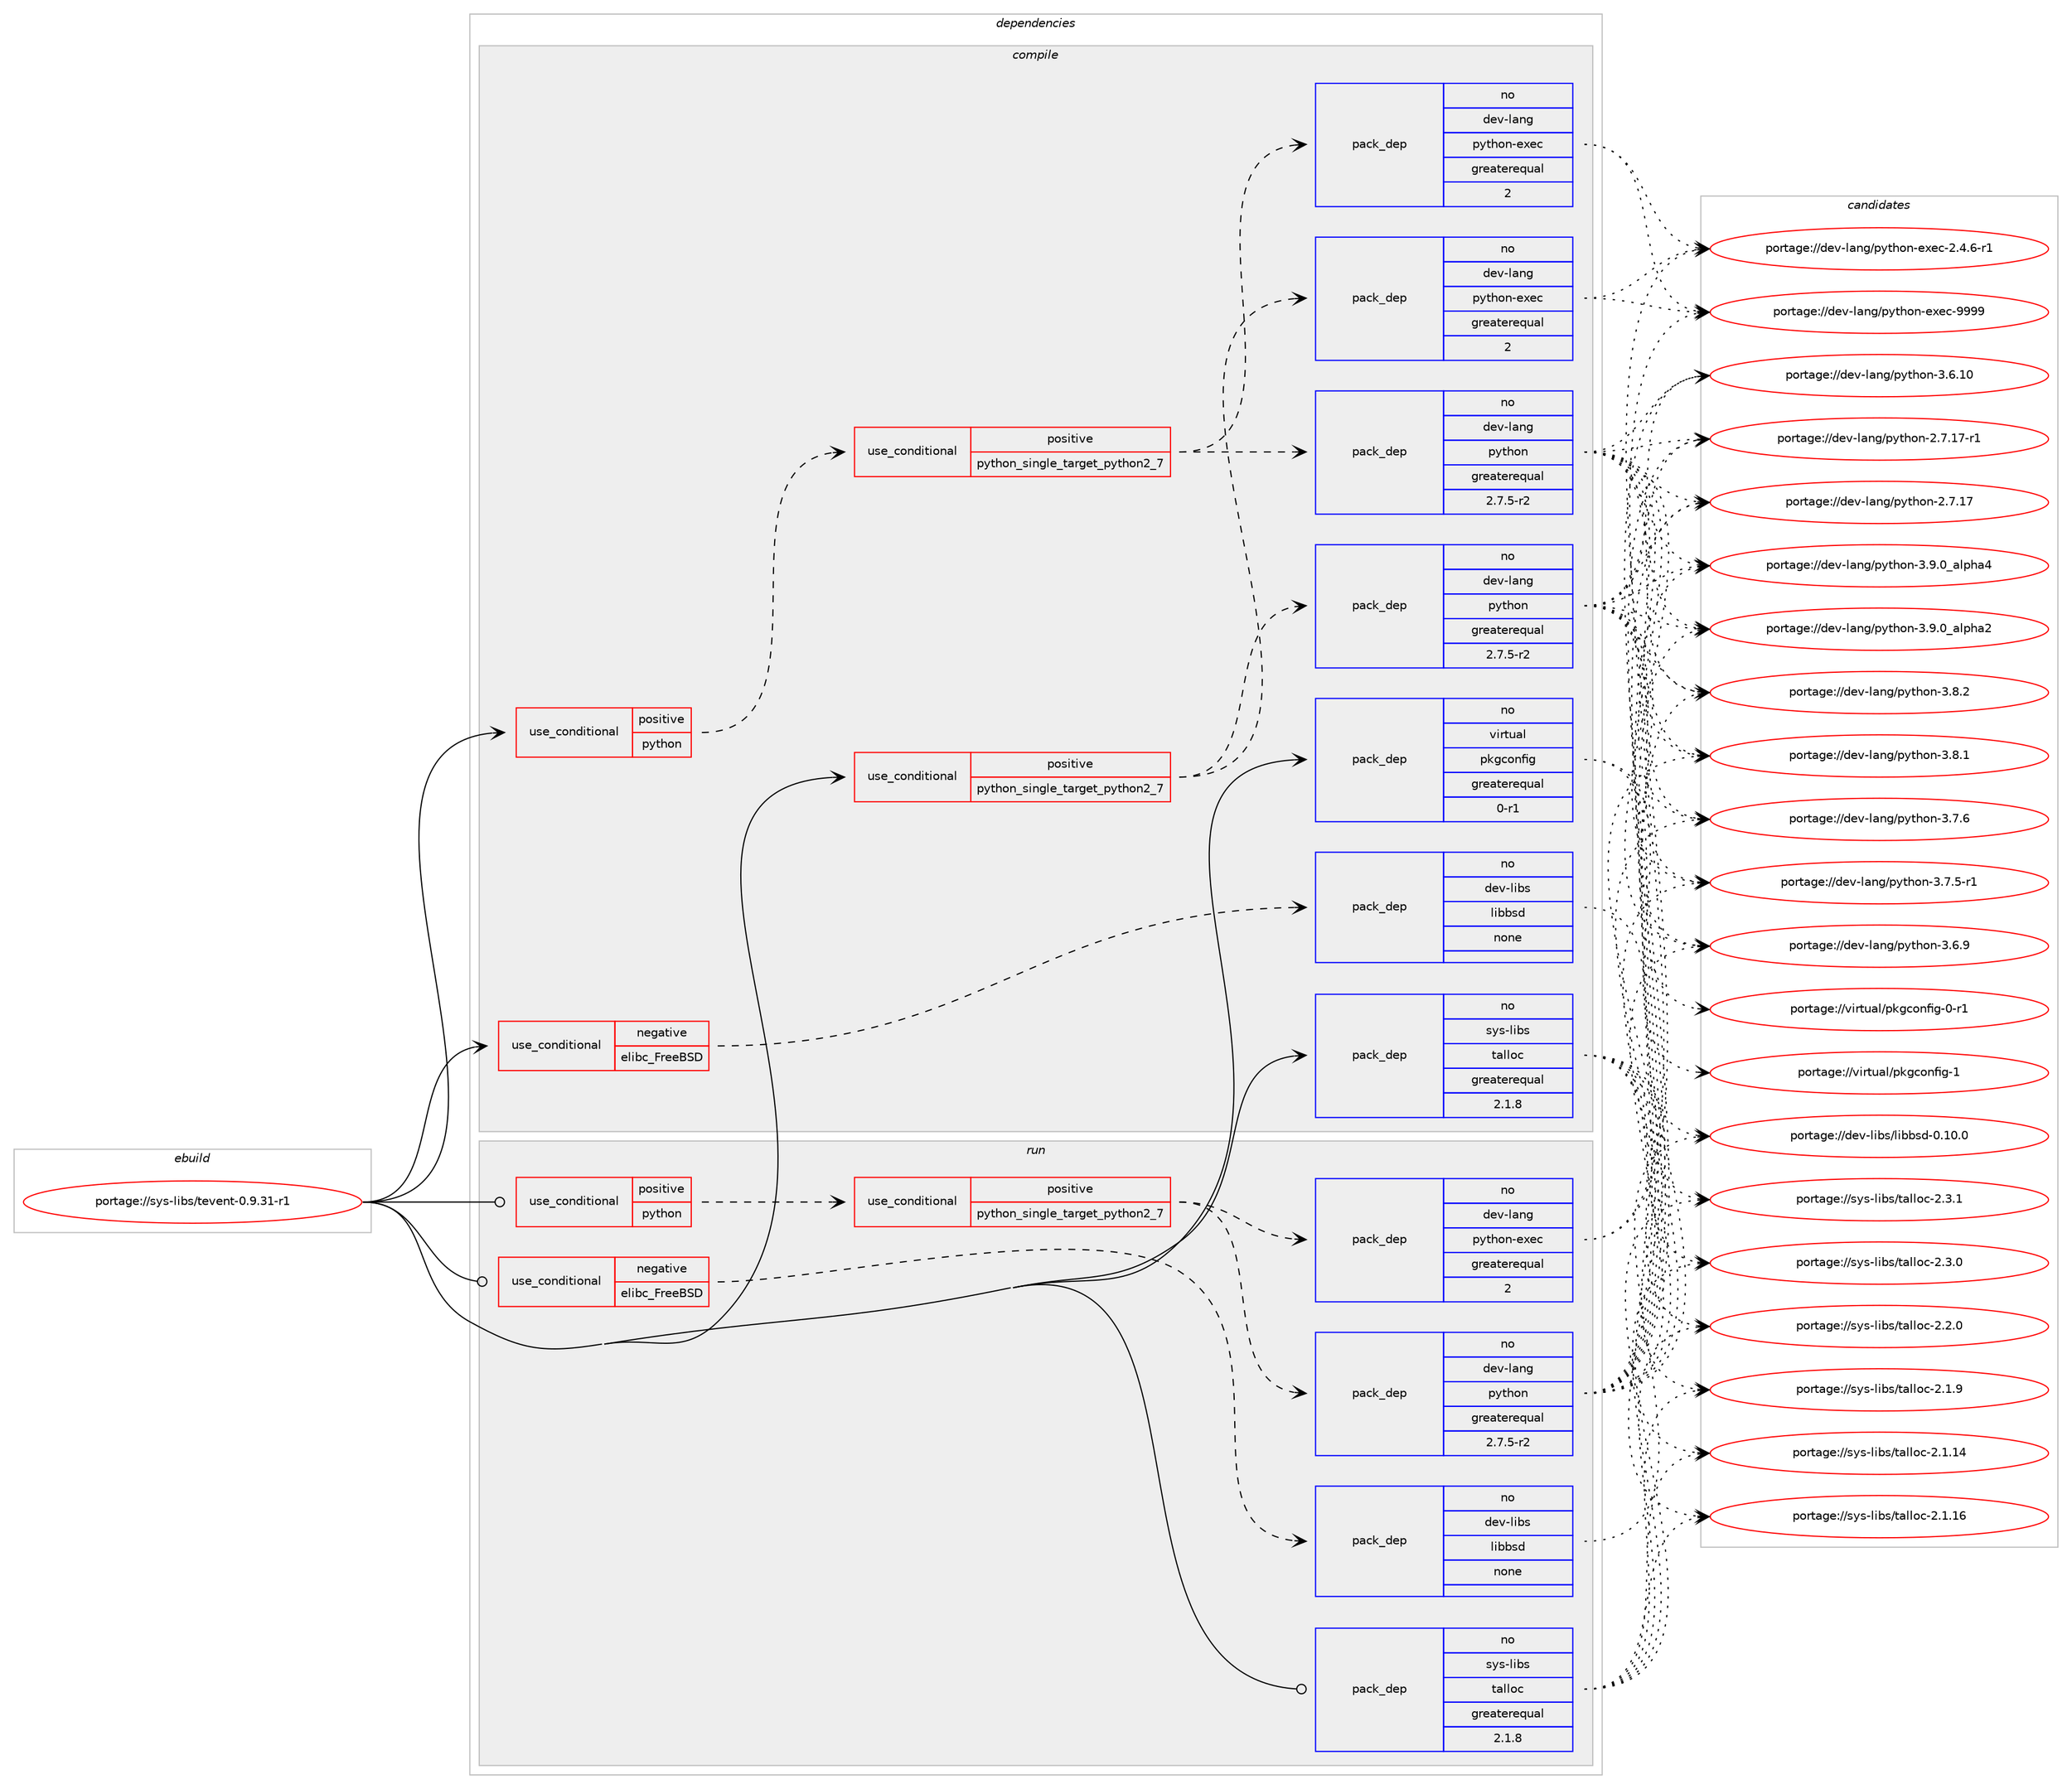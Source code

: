 digraph prolog {

# *************
# Graph options
# *************

newrank=true;
concentrate=true;
compound=true;
graph [rankdir=LR,fontname=Helvetica,fontsize=10,ranksep=1.5];#, ranksep=2.5, nodesep=0.2];
edge  [arrowhead=vee];
node  [fontname=Helvetica,fontsize=10];

# **********
# The ebuild
# **********

subgraph cluster_leftcol {
color=gray;
rank=same;
label=<<i>ebuild</i>>;
id [label="portage://sys-libs/tevent-0.9.31-r1", color=red, width=4, href="../sys-libs/tevent-0.9.31-r1.svg"];
}

# ****************
# The dependencies
# ****************

subgraph cluster_midcol {
color=gray;
label=<<i>dependencies</i>>;
subgraph cluster_compile {
fillcolor="#eeeeee";
style=filled;
label=<<i>compile</i>>;
subgraph cond4106 {
dependency25334 [label=<<TABLE BORDER="0" CELLBORDER="1" CELLSPACING="0" CELLPADDING="4"><TR><TD ROWSPAN="3" CELLPADDING="10">use_conditional</TD></TR><TR><TD>negative</TD></TR><TR><TD>elibc_FreeBSD</TD></TR></TABLE>>, shape=none, color=red];
subgraph pack20557 {
dependency25335 [label=<<TABLE BORDER="0" CELLBORDER="1" CELLSPACING="0" CELLPADDING="4" WIDTH="220"><TR><TD ROWSPAN="6" CELLPADDING="30">pack_dep</TD></TR><TR><TD WIDTH="110">no</TD></TR><TR><TD>dev-libs</TD></TR><TR><TD>libbsd</TD></TR><TR><TD>none</TD></TR><TR><TD></TD></TR></TABLE>>, shape=none, color=blue];
}
dependency25334:e -> dependency25335:w [weight=20,style="dashed",arrowhead="vee"];
}
id:e -> dependency25334:w [weight=20,style="solid",arrowhead="vee"];
subgraph cond4107 {
dependency25336 [label=<<TABLE BORDER="0" CELLBORDER="1" CELLSPACING="0" CELLPADDING="4"><TR><TD ROWSPAN="3" CELLPADDING="10">use_conditional</TD></TR><TR><TD>positive</TD></TR><TR><TD>python</TD></TR></TABLE>>, shape=none, color=red];
subgraph cond4108 {
dependency25337 [label=<<TABLE BORDER="0" CELLBORDER="1" CELLSPACING="0" CELLPADDING="4"><TR><TD ROWSPAN="3" CELLPADDING="10">use_conditional</TD></TR><TR><TD>positive</TD></TR><TR><TD>python_single_target_python2_7</TD></TR></TABLE>>, shape=none, color=red];
subgraph pack20558 {
dependency25338 [label=<<TABLE BORDER="0" CELLBORDER="1" CELLSPACING="0" CELLPADDING="4" WIDTH="220"><TR><TD ROWSPAN="6" CELLPADDING="30">pack_dep</TD></TR><TR><TD WIDTH="110">no</TD></TR><TR><TD>dev-lang</TD></TR><TR><TD>python</TD></TR><TR><TD>greaterequal</TD></TR><TR><TD>2.7.5-r2</TD></TR></TABLE>>, shape=none, color=blue];
}
dependency25337:e -> dependency25338:w [weight=20,style="dashed",arrowhead="vee"];
subgraph pack20559 {
dependency25339 [label=<<TABLE BORDER="0" CELLBORDER="1" CELLSPACING="0" CELLPADDING="4" WIDTH="220"><TR><TD ROWSPAN="6" CELLPADDING="30">pack_dep</TD></TR><TR><TD WIDTH="110">no</TD></TR><TR><TD>dev-lang</TD></TR><TR><TD>python-exec</TD></TR><TR><TD>greaterequal</TD></TR><TR><TD>2</TD></TR></TABLE>>, shape=none, color=blue];
}
dependency25337:e -> dependency25339:w [weight=20,style="dashed",arrowhead="vee"];
}
dependency25336:e -> dependency25337:w [weight=20,style="dashed",arrowhead="vee"];
}
id:e -> dependency25336:w [weight=20,style="solid",arrowhead="vee"];
subgraph cond4109 {
dependency25340 [label=<<TABLE BORDER="0" CELLBORDER="1" CELLSPACING="0" CELLPADDING="4"><TR><TD ROWSPAN="3" CELLPADDING="10">use_conditional</TD></TR><TR><TD>positive</TD></TR><TR><TD>python_single_target_python2_7</TD></TR></TABLE>>, shape=none, color=red];
subgraph pack20560 {
dependency25341 [label=<<TABLE BORDER="0" CELLBORDER="1" CELLSPACING="0" CELLPADDING="4" WIDTH="220"><TR><TD ROWSPAN="6" CELLPADDING="30">pack_dep</TD></TR><TR><TD WIDTH="110">no</TD></TR><TR><TD>dev-lang</TD></TR><TR><TD>python</TD></TR><TR><TD>greaterequal</TD></TR><TR><TD>2.7.5-r2</TD></TR></TABLE>>, shape=none, color=blue];
}
dependency25340:e -> dependency25341:w [weight=20,style="dashed",arrowhead="vee"];
subgraph pack20561 {
dependency25342 [label=<<TABLE BORDER="0" CELLBORDER="1" CELLSPACING="0" CELLPADDING="4" WIDTH="220"><TR><TD ROWSPAN="6" CELLPADDING="30">pack_dep</TD></TR><TR><TD WIDTH="110">no</TD></TR><TR><TD>dev-lang</TD></TR><TR><TD>python-exec</TD></TR><TR><TD>greaterequal</TD></TR><TR><TD>2</TD></TR></TABLE>>, shape=none, color=blue];
}
dependency25340:e -> dependency25342:w [weight=20,style="dashed",arrowhead="vee"];
}
id:e -> dependency25340:w [weight=20,style="solid",arrowhead="vee"];
subgraph pack20562 {
dependency25343 [label=<<TABLE BORDER="0" CELLBORDER="1" CELLSPACING="0" CELLPADDING="4" WIDTH="220"><TR><TD ROWSPAN="6" CELLPADDING="30">pack_dep</TD></TR><TR><TD WIDTH="110">no</TD></TR><TR><TD>sys-libs</TD></TR><TR><TD>talloc</TD></TR><TR><TD>greaterequal</TD></TR><TR><TD>2.1.8</TD></TR></TABLE>>, shape=none, color=blue];
}
id:e -> dependency25343:w [weight=20,style="solid",arrowhead="vee"];
subgraph pack20563 {
dependency25344 [label=<<TABLE BORDER="0" CELLBORDER="1" CELLSPACING="0" CELLPADDING="4" WIDTH="220"><TR><TD ROWSPAN="6" CELLPADDING="30">pack_dep</TD></TR><TR><TD WIDTH="110">no</TD></TR><TR><TD>virtual</TD></TR><TR><TD>pkgconfig</TD></TR><TR><TD>greaterequal</TD></TR><TR><TD>0-r1</TD></TR></TABLE>>, shape=none, color=blue];
}
id:e -> dependency25344:w [weight=20,style="solid",arrowhead="vee"];
}
subgraph cluster_compileandrun {
fillcolor="#eeeeee";
style=filled;
label=<<i>compile and run</i>>;
}
subgraph cluster_run {
fillcolor="#eeeeee";
style=filled;
label=<<i>run</i>>;
subgraph cond4110 {
dependency25345 [label=<<TABLE BORDER="0" CELLBORDER="1" CELLSPACING="0" CELLPADDING="4"><TR><TD ROWSPAN="3" CELLPADDING="10">use_conditional</TD></TR><TR><TD>negative</TD></TR><TR><TD>elibc_FreeBSD</TD></TR></TABLE>>, shape=none, color=red];
subgraph pack20564 {
dependency25346 [label=<<TABLE BORDER="0" CELLBORDER="1" CELLSPACING="0" CELLPADDING="4" WIDTH="220"><TR><TD ROWSPAN="6" CELLPADDING="30">pack_dep</TD></TR><TR><TD WIDTH="110">no</TD></TR><TR><TD>dev-libs</TD></TR><TR><TD>libbsd</TD></TR><TR><TD>none</TD></TR><TR><TD></TD></TR></TABLE>>, shape=none, color=blue];
}
dependency25345:e -> dependency25346:w [weight=20,style="dashed",arrowhead="vee"];
}
id:e -> dependency25345:w [weight=20,style="solid",arrowhead="odot"];
subgraph cond4111 {
dependency25347 [label=<<TABLE BORDER="0" CELLBORDER="1" CELLSPACING="0" CELLPADDING="4"><TR><TD ROWSPAN="3" CELLPADDING="10">use_conditional</TD></TR><TR><TD>positive</TD></TR><TR><TD>python</TD></TR></TABLE>>, shape=none, color=red];
subgraph cond4112 {
dependency25348 [label=<<TABLE BORDER="0" CELLBORDER="1" CELLSPACING="0" CELLPADDING="4"><TR><TD ROWSPAN="3" CELLPADDING="10">use_conditional</TD></TR><TR><TD>positive</TD></TR><TR><TD>python_single_target_python2_7</TD></TR></TABLE>>, shape=none, color=red];
subgraph pack20565 {
dependency25349 [label=<<TABLE BORDER="0" CELLBORDER="1" CELLSPACING="0" CELLPADDING="4" WIDTH="220"><TR><TD ROWSPAN="6" CELLPADDING="30">pack_dep</TD></TR><TR><TD WIDTH="110">no</TD></TR><TR><TD>dev-lang</TD></TR><TR><TD>python</TD></TR><TR><TD>greaterequal</TD></TR><TR><TD>2.7.5-r2</TD></TR></TABLE>>, shape=none, color=blue];
}
dependency25348:e -> dependency25349:w [weight=20,style="dashed",arrowhead="vee"];
subgraph pack20566 {
dependency25350 [label=<<TABLE BORDER="0" CELLBORDER="1" CELLSPACING="0" CELLPADDING="4" WIDTH="220"><TR><TD ROWSPAN="6" CELLPADDING="30">pack_dep</TD></TR><TR><TD WIDTH="110">no</TD></TR><TR><TD>dev-lang</TD></TR><TR><TD>python-exec</TD></TR><TR><TD>greaterequal</TD></TR><TR><TD>2</TD></TR></TABLE>>, shape=none, color=blue];
}
dependency25348:e -> dependency25350:w [weight=20,style="dashed",arrowhead="vee"];
}
dependency25347:e -> dependency25348:w [weight=20,style="dashed",arrowhead="vee"];
}
id:e -> dependency25347:w [weight=20,style="solid",arrowhead="odot"];
subgraph pack20567 {
dependency25351 [label=<<TABLE BORDER="0" CELLBORDER="1" CELLSPACING="0" CELLPADDING="4" WIDTH="220"><TR><TD ROWSPAN="6" CELLPADDING="30">pack_dep</TD></TR><TR><TD WIDTH="110">no</TD></TR><TR><TD>sys-libs</TD></TR><TR><TD>talloc</TD></TR><TR><TD>greaterequal</TD></TR><TR><TD>2.1.8</TD></TR></TABLE>>, shape=none, color=blue];
}
id:e -> dependency25351:w [weight=20,style="solid",arrowhead="odot"];
}
}

# **************
# The candidates
# **************

subgraph cluster_choices {
rank=same;
color=gray;
label=<<i>candidates</i>>;

subgraph choice20557 {
color=black;
nodesep=1;
choice100101118451081059811547108105989811510045484649484648 [label="portage://dev-libs/libbsd-0.10.0", color=red, width=4,href="../dev-libs/libbsd-0.10.0.svg"];
dependency25335:e -> choice100101118451081059811547108105989811510045484649484648:w [style=dotted,weight="100"];
}
subgraph choice20558 {
color=black;
nodesep=1;
choice10010111845108971101034711212111610411111045514657464895971081121049752 [label="portage://dev-lang/python-3.9.0_alpha4", color=red, width=4,href="../dev-lang/python-3.9.0_alpha4.svg"];
choice10010111845108971101034711212111610411111045514657464895971081121049750 [label="portage://dev-lang/python-3.9.0_alpha2", color=red, width=4,href="../dev-lang/python-3.9.0_alpha2.svg"];
choice100101118451089711010347112121116104111110455146564650 [label="portage://dev-lang/python-3.8.2", color=red, width=4,href="../dev-lang/python-3.8.2.svg"];
choice100101118451089711010347112121116104111110455146564649 [label="portage://dev-lang/python-3.8.1", color=red, width=4,href="../dev-lang/python-3.8.1.svg"];
choice100101118451089711010347112121116104111110455146554654 [label="portage://dev-lang/python-3.7.6", color=red, width=4,href="../dev-lang/python-3.7.6.svg"];
choice1001011184510897110103471121211161041111104551465546534511449 [label="portage://dev-lang/python-3.7.5-r1", color=red, width=4,href="../dev-lang/python-3.7.5-r1.svg"];
choice100101118451089711010347112121116104111110455146544657 [label="portage://dev-lang/python-3.6.9", color=red, width=4,href="../dev-lang/python-3.6.9.svg"];
choice10010111845108971101034711212111610411111045514654464948 [label="portage://dev-lang/python-3.6.10", color=red, width=4,href="../dev-lang/python-3.6.10.svg"];
choice100101118451089711010347112121116104111110455046554649554511449 [label="portage://dev-lang/python-2.7.17-r1", color=red, width=4,href="../dev-lang/python-2.7.17-r1.svg"];
choice10010111845108971101034711212111610411111045504655464955 [label="portage://dev-lang/python-2.7.17", color=red, width=4,href="../dev-lang/python-2.7.17.svg"];
dependency25338:e -> choice10010111845108971101034711212111610411111045514657464895971081121049752:w [style=dotted,weight="100"];
dependency25338:e -> choice10010111845108971101034711212111610411111045514657464895971081121049750:w [style=dotted,weight="100"];
dependency25338:e -> choice100101118451089711010347112121116104111110455146564650:w [style=dotted,weight="100"];
dependency25338:e -> choice100101118451089711010347112121116104111110455146564649:w [style=dotted,weight="100"];
dependency25338:e -> choice100101118451089711010347112121116104111110455146554654:w [style=dotted,weight="100"];
dependency25338:e -> choice1001011184510897110103471121211161041111104551465546534511449:w [style=dotted,weight="100"];
dependency25338:e -> choice100101118451089711010347112121116104111110455146544657:w [style=dotted,weight="100"];
dependency25338:e -> choice10010111845108971101034711212111610411111045514654464948:w [style=dotted,weight="100"];
dependency25338:e -> choice100101118451089711010347112121116104111110455046554649554511449:w [style=dotted,weight="100"];
dependency25338:e -> choice10010111845108971101034711212111610411111045504655464955:w [style=dotted,weight="100"];
}
subgraph choice20559 {
color=black;
nodesep=1;
choice10010111845108971101034711212111610411111045101120101994557575757 [label="portage://dev-lang/python-exec-9999", color=red, width=4,href="../dev-lang/python-exec-9999.svg"];
choice10010111845108971101034711212111610411111045101120101994550465246544511449 [label="portage://dev-lang/python-exec-2.4.6-r1", color=red, width=4,href="../dev-lang/python-exec-2.4.6-r1.svg"];
dependency25339:e -> choice10010111845108971101034711212111610411111045101120101994557575757:w [style=dotted,weight="100"];
dependency25339:e -> choice10010111845108971101034711212111610411111045101120101994550465246544511449:w [style=dotted,weight="100"];
}
subgraph choice20560 {
color=black;
nodesep=1;
choice10010111845108971101034711212111610411111045514657464895971081121049752 [label="portage://dev-lang/python-3.9.0_alpha4", color=red, width=4,href="../dev-lang/python-3.9.0_alpha4.svg"];
choice10010111845108971101034711212111610411111045514657464895971081121049750 [label="portage://dev-lang/python-3.9.0_alpha2", color=red, width=4,href="../dev-lang/python-3.9.0_alpha2.svg"];
choice100101118451089711010347112121116104111110455146564650 [label="portage://dev-lang/python-3.8.2", color=red, width=4,href="../dev-lang/python-3.8.2.svg"];
choice100101118451089711010347112121116104111110455146564649 [label="portage://dev-lang/python-3.8.1", color=red, width=4,href="../dev-lang/python-3.8.1.svg"];
choice100101118451089711010347112121116104111110455146554654 [label="portage://dev-lang/python-3.7.6", color=red, width=4,href="../dev-lang/python-3.7.6.svg"];
choice1001011184510897110103471121211161041111104551465546534511449 [label="portage://dev-lang/python-3.7.5-r1", color=red, width=4,href="../dev-lang/python-3.7.5-r1.svg"];
choice100101118451089711010347112121116104111110455146544657 [label="portage://dev-lang/python-3.6.9", color=red, width=4,href="../dev-lang/python-3.6.9.svg"];
choice10010111845108971101034711212111610411111045514654464948 [label="portage://dev-lang/python-3.6.10", color=red, width=4,href="../dev-lang/python-3.6.10.svg"];
choice100101118451089711010347112121116104111110455046554649554511449 [label="portage://dev-lang/python-2.7.17-r1", color=red, width=4,href="../dev-lang/python-2.7.17-r1.svg"];
choice10010111845108971101034711212111610411111045504655464955 [label="portage://dev-lang/python-2.7.17", color=red, width=4,href="../dev-lang/python-2.7.17.svg"];
dependency25341:e -> choice10010111845108971101034711212111610411111045514657464895971081121049752:w [style=dotted,weight="100"];
dependency25341:e -> choice10010111845108971101034711212111610411111045514657464895971081121049750:w [style=dotted,weight="100"];
dependency25341:e -> choice100101118451089711010347112121116104111110455146564650:w [style=dotted,weight="100"];
dependency25341:e -> choice100101118451089711010347112121116104111110455146564649:w [style=dotted,weight="100"];
dependency25341:e -> choice100101118451089711010347112121116104111110455146554654:w [style=dotted,weight="100"];
dependency25341:e -> choice1001011184510897110103471121211161041111104551465546534511449:w [style=dotted,weight="100"];
dependency25341:e -> choice100101118451089711010347112121116104111110455146544657:w [style=dotted,weight="100"];
dependency25341:e -> choice10010111845108971101034711212111610411111045514654464948:w [style=dotted,weight="100"];
dependency25341:e -> choice100101118451089711010347112121116104111110455046554649554511449:w [style=dotted,weight="100"];
dependency25341:e -> choice10010111845108971101034711212111610411111045504655464955:w [style=dotted,weight="100"];
}
subgraph choice20561 {
color=black;
nodesep=1;
choice10010111845108971101034711212111610411111045101120101994557575757 [label="portage://dev-lang/python-exec-9999", color=red, width=4,href="../dev-lang/python-exec-9999.svg"];
choice10010111845108971101034711212111610411111045101120101994550465246544511449 [label="portage://dev-lang/python-exec-2.4.6-r1", color=red, width=4,href="../dev-lang/python-exec-2.4.6-r1.svg"];
dependency25342:e -> choice10010111845108971101034711212111610411111045101120101994557575757:w [style=dotted,weight="100"];
dependency25342:e -> choice10010111845108971101034711212111610411111045101120101994550465246544511449:w [style=dotted,weight="100"];
}
subgraph choice20562 {
color=black;
nodesep=1;
choice1151211154510810598115471169710810811199455046514649 [label="portage://sys-libs/talloc-2.3.1", color=red, width=4,href="../sys-libs/talloc-2.3.1.svg"];
choice1151211154510810598115471169710810811199455046514648 [label="portage://sys-libs/talloc-2.3.0", color=red, width=4,href="../sys-libs/talloc-2.3.0.svg"];
choice1151211154510810598115471169710810811199455046504648 [label="portage://sys-libs/talloc-2.2.0", color=red, width=4,href="../sys-libs/talloc-2.2.0.svg"];
choice1151211154510810598115471169710810811199455046494657 [label="portage://sys-libs/talloc-2.1.9", color=red, width=4,href="../sys-libs/talloc-2.1.9.svg"];
choice115121115451081059811547116971081081119945504649464954 [label="portage://sys-libs/talloc-2.1.16", color=red, width=4,href="../sys-libs/talloc-2.1.16.svg"];
choice115121115451081059811547116971081081119945504649464952 [label="portage://sys-libs/talloc-2.1.14", color=red, width=4,href="../sys-libs/talloc-2.1.14.svg"];
dependency25343:e -> choice1151211154510810598115471169710810811199455046514649:w [style=dotted,weight="100"];
dependency25343:e -> choice1151211154510810598115471169710810811199455046514648:w [style=dotted,weight="100"];
dependency25343:e -> choice1151211154510810598115471169710810811199455046504648:w [style=dotted,weight="100"];
dependency25343:e -> choice1151211154510810598115471169710810811199455046494657:w [style=dotted,weight="100"];
dependency25343:e -> choice115121115451081059811547116971081081119945504649464954:w [style=dotted,weight="100"];
dependency25343:e -> choice115121115451081059811547116971081081119945504649464952:w [style=dotted,weight="100"];
}
subgraph choice20563 {
color=black;
nodesep=1;
choice1181051141161179710847112107103991111101021051034549 [label="portage://virtual/pkgconfig-1", color=red, width=4,href="../virtual/pkgconfig-1.svg"];
choice11810511411611797108471121071039911111010210510345484511449 [label="portage://virtual/pkgconfig-0-r1", color=red, width=4,href="../virtual/pkgconfig-0-r1.svg"];
dependency25344:e -> choice1181051141161179710847112107103991111101021051034549:w [style=dotted,weight="100"];
dependency25344:e -> choice11810511411611797108471121071039911111010210510345484511449:w [style=dotted,weight="100"];
}
subgraph choice20564 {
color=black;
nodesep=1;
choice100101118451081059811547108105989811510045484649484648 [label="portage://dev-libs/libbsd-0.10.0", color=red, width=4,href="../dev-libs/libbsd-0.10.0.svg"];
dependency25346:e -> choice100101118451081059811547108105989811510045484649484648:w [style=dotted,weight="100"];
}
subgraph choice20565 {
color=black;
nodesep=1;
choice10010111845108971101034711212111610411111045514657464895971081121049752 [label="portage://dev-lang/python-3.9.0_alpha4", color=red, width=4,href="../dev-lang/python-3.9.0_alpha4.svg"];
choice10010111845108971101034711212111610411111045514657464895971081121049750 [label="portage://dev-lang/python-3.9.0_alpha2", color=red, width=4,href="../dev-lang/python-3.9.0_alpha2.svg"];
choice100101118451089711010347112121116104111110455146564650 [label="portage://dev-lang/python-3.8.2", color=red, width=4,href="../dev-lang/python-3.8.2.svg"];
choice100101118451089711010347112121116104111110455146564649 [label="portage://dev-lang/python-3.8.1", color=red, width=4,href="../dev-lang/python-3.8.1.svg"];
choice100101118451089711010347112121116104111110455146554654 [label="portage://dev-lang/python-3.7.6", color=red, width=4,href="../dev-lang/python-3.7.6.svg"];
choice1001011184510897110103471121211161041111104551465546534511449 [label="portage://dev-lang/python-3.7.5-r1", color=red, width=4,href="../dev-lang/python-3.7.5-r1.svg"];
choice100101118451089711010347112121116104111110455146544657 [label="portage://dev-lang/python-3.6.9", color=red, width=4,href="../dev-lang/python-3.6.9.svg"];
choice10010111845108971101034711212111610411111045514654464948 [label="portage://dev-lang/python-3.6.10", color=red, width=4,href="../dev-lang/python-3.6.10.svg"];
choice100101118451089711010347112121116104111110455046554649554511449 [label="portage://dev-lang/python-2.7.17-r1", color=red, width=4,href="../dev-lang/python-2.7.17-r1.svg"];
choice10010111845108971101034711212111610411111045504655464955 [label="portage://dev-lang/python-2.7.17", color=red, width=4,href="../dev-lang/python-2.7.17.svg"];
dependency25349:e -> choice10010111845108971101034711212111610411111045514657464895971081121049752:w [style=dotted,weight="100"];
dependency25349:e -> choice10010111845108971101034711212111610411111045514657464895971081121049750:w [style=dotted,weight="100"];
dependency25349:e -> choice100101118451089711010347112121116104111110455146564650:w [style=dotted,weight="100"];
dependency25349:e -> choice100101118451089711010347112121116104111110455146564649:w [style=dotted,weight="100"];
dependency25349:e -> choice100101118451089711010347112121116104111110455146554654:w [style=dotted,weight="100"];
dependency25349:e -> choice1001011184510897110103471121211161041111104551465546534511449:w [style=dotted,weight="100"];
dependency25349:e -> choice100101118451089711010347112121116104111110455146544657:w [style=dotted,weight="100"];
dependency25349:e -> choice10010111845108971101034711212111610411111045514654464948:w [style=dotted,weight="100"];
dependency25349:e -> choice100101118451089711010347112121116104111110455046554649554511449:w [style=dotted,weight="100"];
dependency25349:e -> choice10010111845108971101034711212111610411111045504655464955:w [style=dotted,weight="100"];
}
subgraph choice20566 {
color=black;
nodesep=1;
choice10010111845108971101034711212111610411111045101120101994557575757 [label="portage://dev-lang/python-exec-9999", color=red, width=4,href="../dev-lang/python-exec-9999.svg"];
choice10010111845108971101034711212111610411111045101120101994550465246544511449 [label="portage://dev-lang/python-exec-2.4.6-r1", color=red, width=4,href="../dev-lang/python-exec-2.4.6-r1.svg"];
dependency25350:e -> choice10010111845108971101034711212111610411111045101120101994557575757:w [style=dotted,weight="100"];
dependency25350:e -> choice10010111845108971101034711212111610411111045101120101994550465246544511449:w [style=dotted,weight="100"];
}
subgraph choice20567 {
color=black;
nodesep=1;
choice1151211154510810598115471169710810811199455046514649 [label="portage://sys-libs/talloc-2.3.1", color=red, width=4,href="../sys-libs/talloc-2.3.1.svg"];
choice1151211154510810598115471169710810811199455046514648 [label="portage://sys-libs/talloc-2.3.0", color=red, width=4,href="../sys-libs/talloc-2.3.0.svg"];
choice1151211154510810598115471169710810811199455046504648 [label="portage://sys-libs/talloc-2.2.0", color=red, width=4,href="../sys-libs/talloc-2.2.0.svg"];
choice1151211154510810598115471169710810811199455046494657 [label="portage://sys-libs/talloc-2.1.9", color=red, width=4,href="../sys-libs/talloc-2.1.9.svg"];
choice115121115451081059811547116971081081119945504649464954 [label="portage://sys-libs/talloc-2.1.16", color=red, width=4,href="../sys-libs/talloc-2.1.16.svg"];
choice115121115451081059811547116971081081119945504649464952 [label="portage://sys-libs/talloc-2.1.14", color=red, width=4,href="../sys-libs/talloc-2.1.14.svg"];
dependency25351:e -> choice1151211154510810598115471169710810811199455046514649:w [style=dotted,weight="100"];
dependency25351:e -> choice1151211154510810598115471169710810811199455046514648:w [style=dotted,weight="100"];
dependency25351:e -> choice1151211154510810598115471169710810811199455046504648:w [style=dotted,weight="100"];
dependency25351:e -> choice1151211154510810598115471169710810811199455046494657:w [style=dotted,weight="100"];
dependency25351:e -> choice115121115451081059811547116971081081119945504649464954:w [style=dotted,weight="100"];
dependency25351:e -> choice115121115451081059811547116971081081119945504649464952:w [style=dotted,weight="100"];
}
}

}
